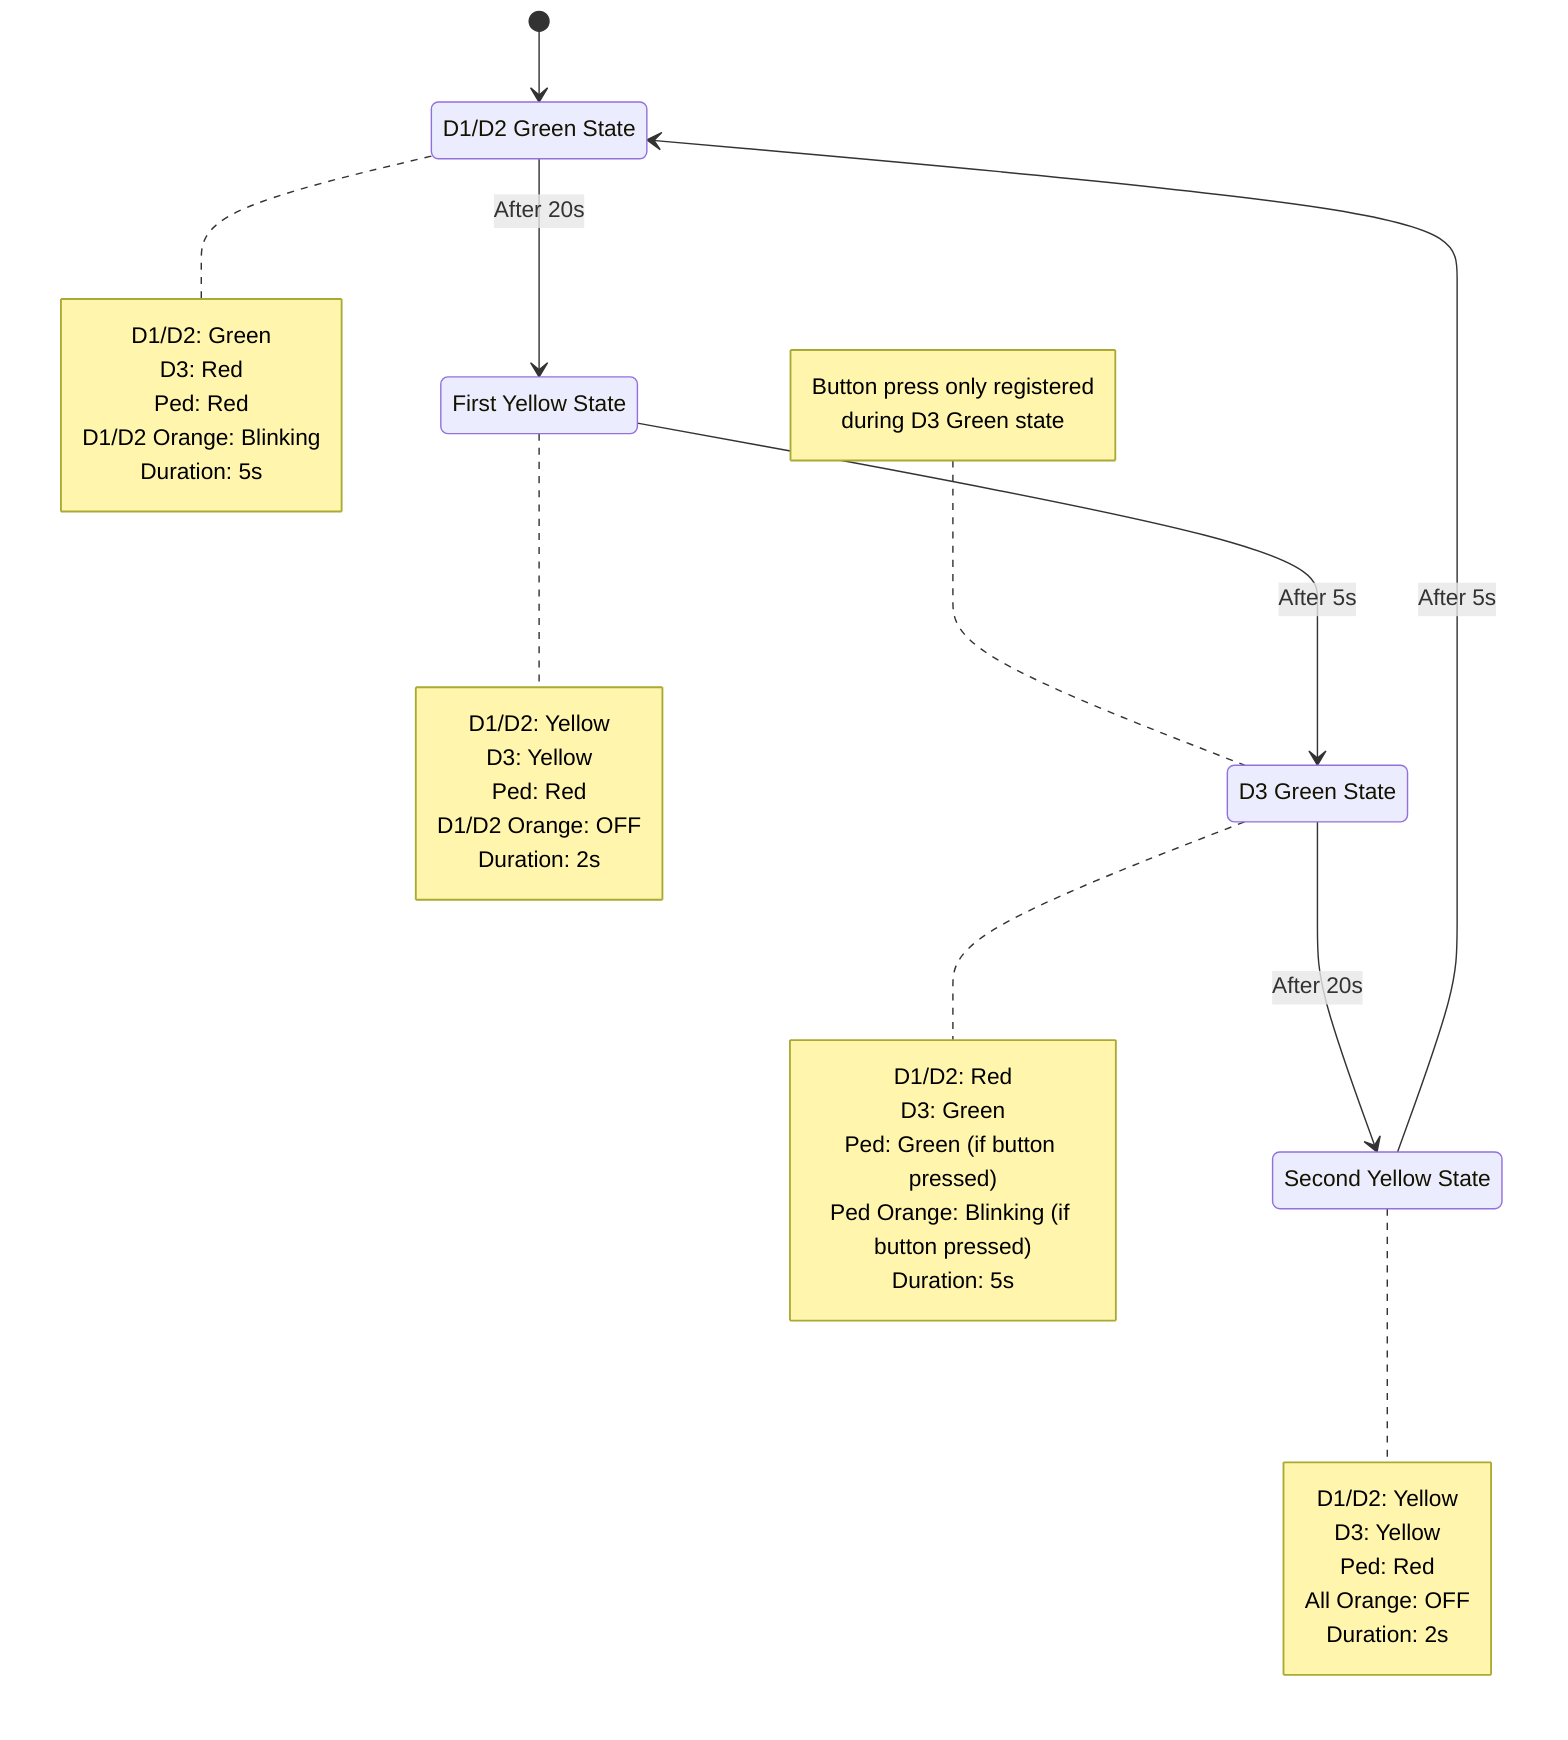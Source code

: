 stateDiagram-v2
    [*] --> S1
    
    S1 : D1/D2 Green State
    note right of S1
        D1/D2: Green
        D3: Red
        Ped: Red
        D1/D2 Orange: Blinking
        Duration: 5s
    end note
    
    S2 : First Yellow State
    note right of S2
        D1/D2: Yellow
        D3: Yellow
        Ped: Red
        D1/D2 Orange: OFF
        Duration: 2s
    end note
    
    S3 : D3 Green State
    note right of S3
        D1/D2: Red
        D3: Green
        Ped: Green (if button pressed)
        Ped Orange: Blinking (if button pressed)
        Duration: 5s
    end note
    
    S4 : Second Yellow State
    note right of S4
        D1/D2: Yellow
        D3: Yellow
        Ped: Red
        All Orange: OFF
        Duration: 2s
    end note

    S1 --> S2: After 20s
    S2 --> S3: After 5s
    S3 --> S4: After 20s
    S4 --> S1: After 5s

    note left of S3: Button press only registered<br/>during D3 Green state